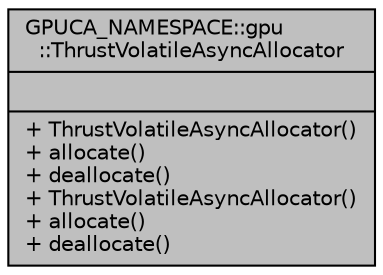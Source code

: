 digraph "GPUCA_NAMESPACE::gpu::ThrustVolatileAsyncAllocator"
{
 // INTERACTIVE_SVG=YES
  bgcolor="transparent";
  edge [fontname="Helvetica",fontsize="10",labelfontname="Helvetica",labelfontsize="10"];
  node [fontname="Helvetica",fontsize="10",shape=record];
  Node1 [label="{GPUCA_NAMESPACE::gpu\l::ThrustVolatileAsyncAllocator\n||+ ThrustVolatileAsyncAllocator()\l+ allocate()\l+ deallocate()\l+ ThrustVolatileAsyncAllocator()\l+ allocate()\l+ deallocate()\l}",height=0.2,width=0.4,color="black", fillcolor="grey75", style="filled", fontcolor="black"];
}
